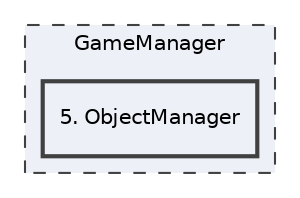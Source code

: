 digraph "GameManager/5. ObjectManager"
{
 // LATEX_PDF_SIZE
  edge [fontname="Helvetica",fontsize="10",labelfontname="Helvetica",labelfontsize="10"];
  node [fontname="Helvetica",fontsize="10",shape=record];
  compound=true
  subgraph clusterdir_817a577288e337d86d0e77a0eb2b5f08 {
    graph [ bgcolor="#edf0f7", pencolor="grey25", style="filled,dashed,", label="GameManager", fontname="Helvetica", fontsize="10", URL="dir_817a577288e337d86d0e77a0eb2b5f08.html"]
  dir_dda031bd2c2b53c52ca04b72b64eeef3 [shape=box, label="5. ObjectManager", style="filled,bold,", fillcolor="#edf0f7", color="grey25", URL="dir_dda031bd2c2b53c52ca04b72b64eeef3.html"];
  }
}
